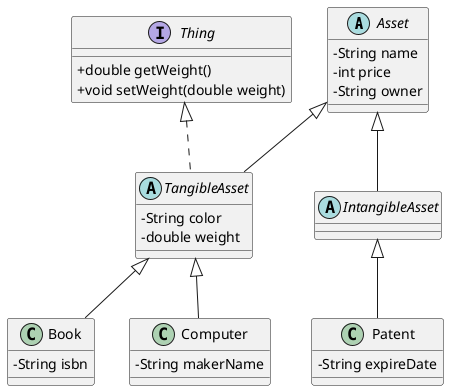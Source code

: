 @startuml
'https://plantuml.com/class-diagram

scale 1
skinparam classAttributeIconSize 0

Abstract class Asset {
    - String name
    - int price
    - String owner
}

interface Thing {
    + double getWeight()
    + void setWeight(double weight)
}

Abstract class TangibleAsset extends Asset implements Thing {
    - String color
    - double weight
}

Class Book extends TangibleAsset {
    - String isbn
}

class Computer extends TangibleAsset {
    - String makerName
}

Abstract class IntangibleAsset extends Asset {

}

class Patent extends IntangibleAsset {
    - String expireDate
}

@enduml
